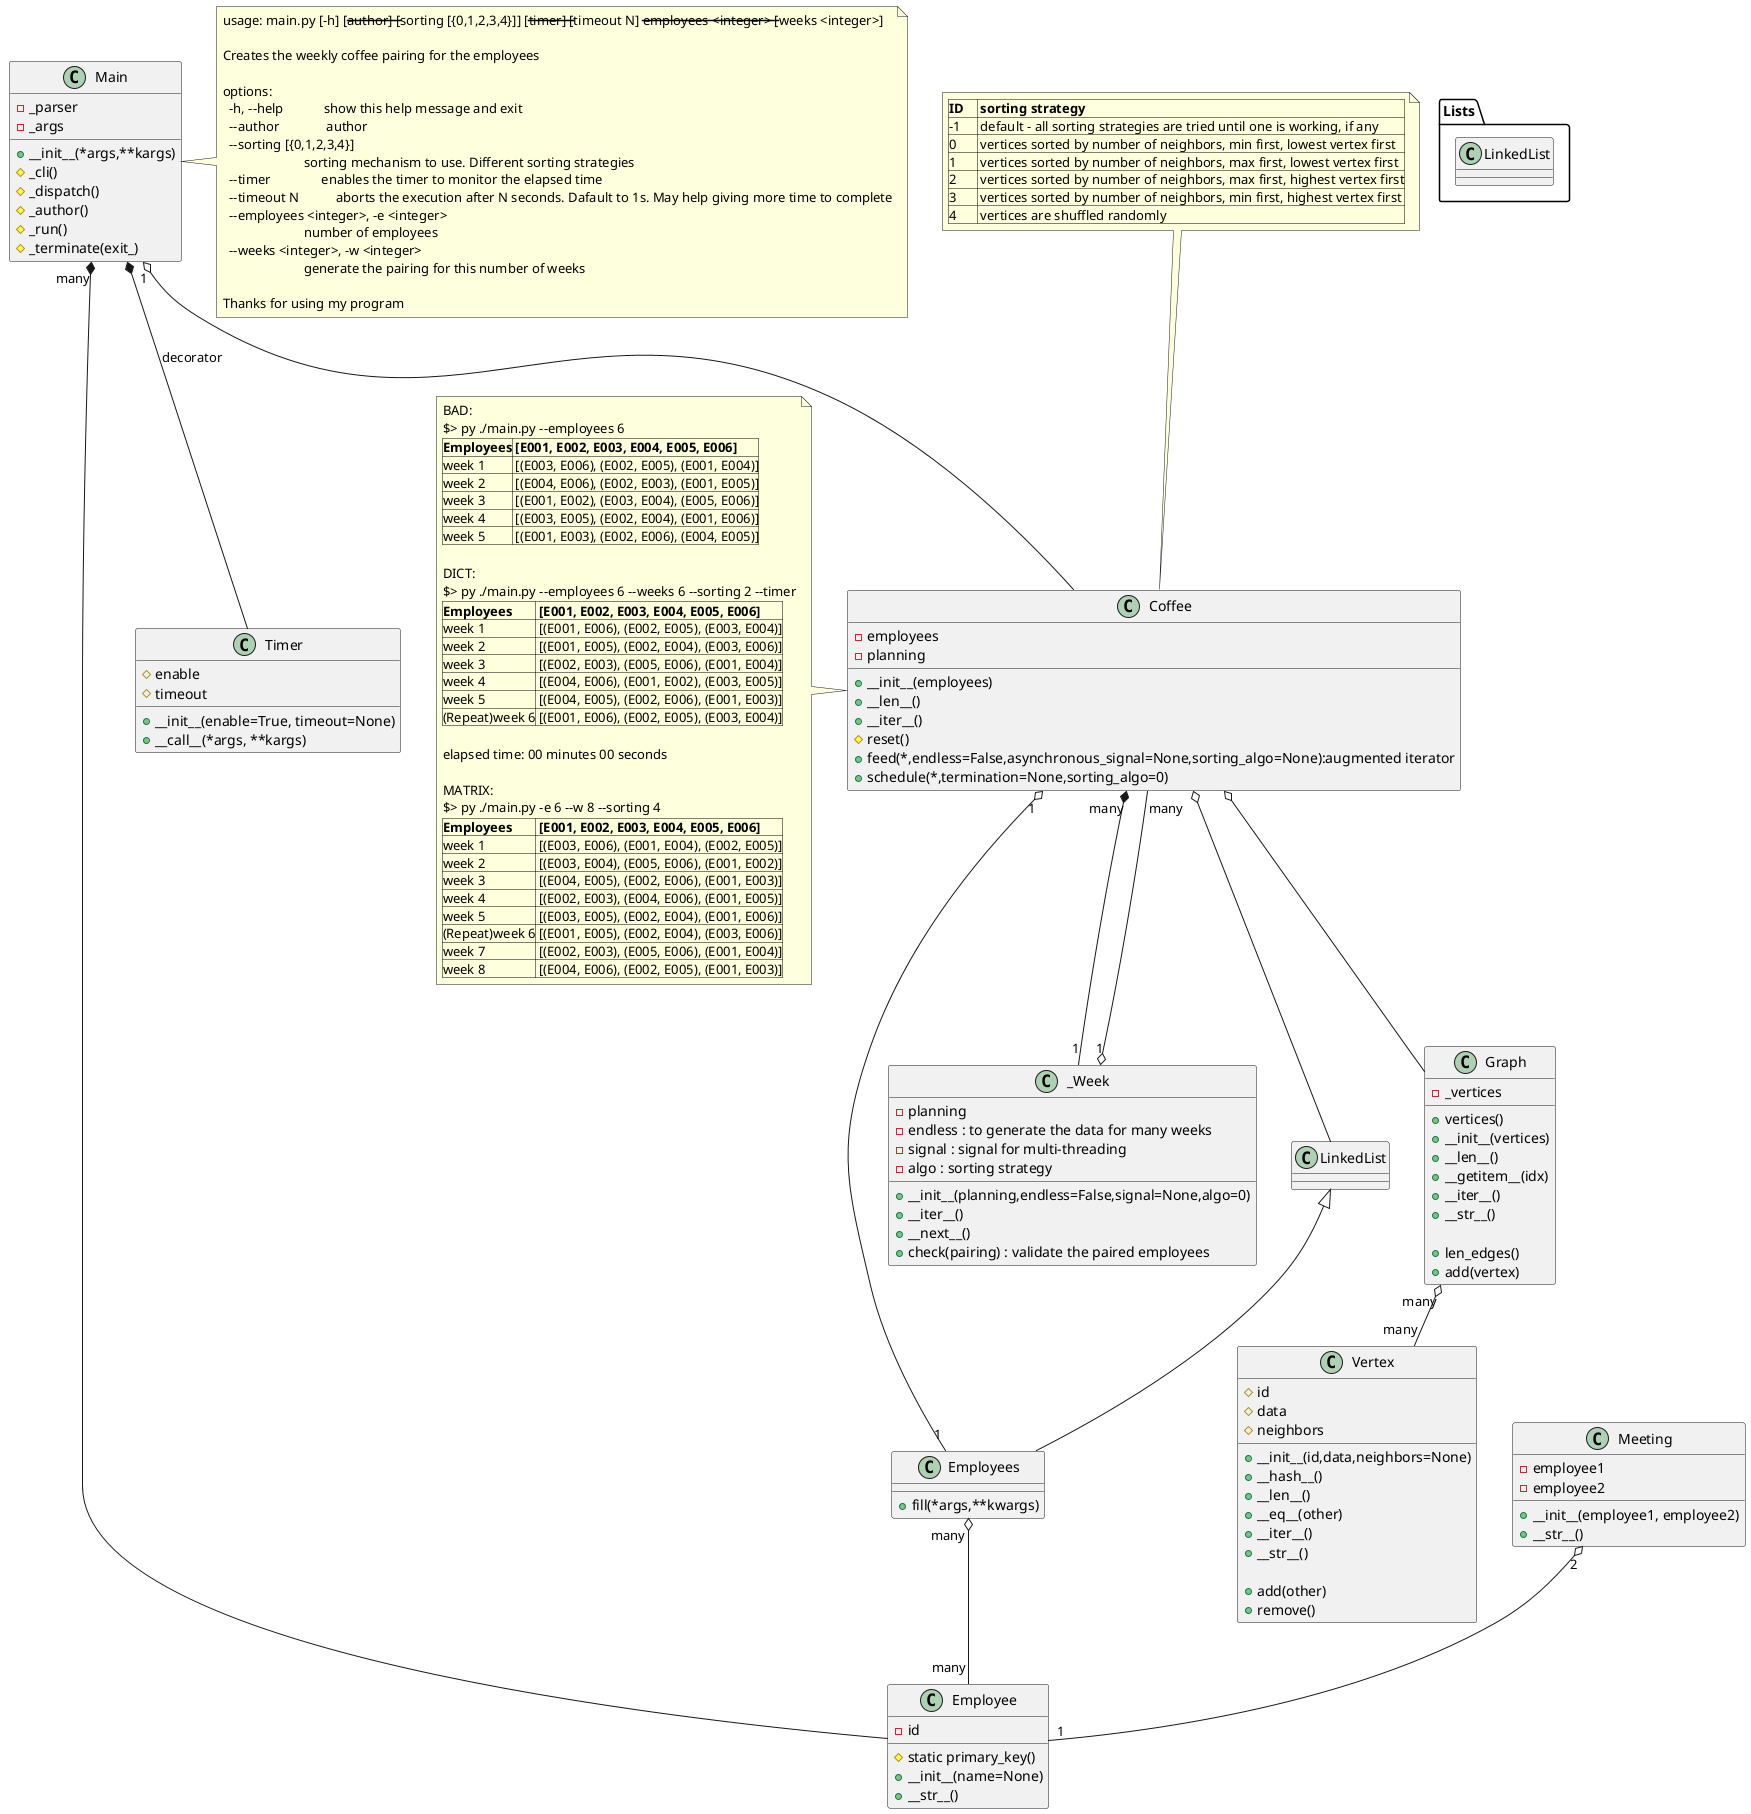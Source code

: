 ' Bertrand Blanc (Alan Turing)
@startuml

class Employee{
    - id

    # static primary_key()
    + __init__(name=None)
    + __str__()
}

class Employees{
    + fill(*args,**kwargs)
}
LinkedList <|-- Employees


class Meeting{
    - employee1
    - employee2

    + __init__(employee1, employee2)
    + __str__()
}
Meeting "2" o-- "1" Employee


class _Week {
    - planning
    - endless : to generate the data for many weeks
    - signal : signal for multi-threading
    - algo : sorting strategy

    + __init__(planning,endless=False,signal=None,algo=0)
    + __iter__()
    + __next__()
    + check(pairing) : validate the paired employees
}


class Coffee{
    - employees
    - planning

    + __init__(employees)
    + __len__()
    + __iter__()
    # reset()
    + feed(*,endless=False,asynchronous_signal=None,sorting_algo=None):augmented iterator 
    + schedule(*,termination=None,sorting_algo=0)

}

Coffee "many" *-- "1" _Week
_Week "1" o-- "many" Coffee
Coffee "1" o-- "1" Employees
Employees "many" o-- "many" Employee

package Lists {
    class LinkedList{
    }
}
Coffee o-- LinkedList

class Vertex{
    # id
    # data
    # neighbors

    + __init__(id,data,neighbors=None)
    + __hash__()
    + __len__()
    + __eq__(other)
    + __iter__()
    + __str__()

    + add(other)
    + remove()
}

class Graph{
    - _vertices

    + vertices()
    + __init__(vertices)
    + __len__()
    + __getitem__(idx)
    + __iter__()
    + __str__()

    + len_edges()
    + add(vertex)

}
Graph "many" o-- "many" Vertex
Coffee o-- Graph

class Main{
    - _parser
    - _args

    + __init__(*args,**kargs)
    # _cli()
    # _dispatch()
    # _author()
    # _run()
    # _terminate(exit_)
}

Main "many" *-- Employee
Main "1" o-- Coffee

class Timer{
    # enable
    # timeout

    + __init__(enable=True, timeout=None)
    + __call__(*args, **kargs)
}
Main *-- Timer: decorator


note left of Coffee
BAD:
$> py ./main.py --employees 6 
|=Employees|= [E001, E002, E003, E004, E005, E006]|
|week 1| [(E003, E006), (E002, E005), (E001, E004)]|
|week 2| [(E004, E006), (E002, E003), (E001, E005)]|
|week 3| [(E001, E002), (E003, E004), (E005, E006)]|
|week 4| [(E003, E005), (E002, E004), (E001, E006)]|
|week 5| [(E001, E003), (E002, E006), (E004, E005)]|

DICT:
$> py ./main.py --employees 6 &#45;&#45;weeks 6 &#45;&#45;sorting 2 &#45;&#45;timer
|=Employees|= [E001, E002, E003, E004, E005, E006]|
|week 1| [(E001, E006), (E002, E005), (E003, E004)]|
|week 2| [(E001, E005), (E002, E004), (E003, E006)]|
|week 3| [(E002, E003), (E005, E006), (E001, E004)]|
|week 4| [(E004, E006), (E001, E002), (E003, E005)]|
|week 5| [(E004, E005), (E002, E006), (E001, E003)]|
|(Repeat)week 6| [(E001, E006), (E002, E005), (E003, E004)]|

elapsed time: 00 minutes 00 seconds

MATRIX:
$> py ./main.py -e 6 &#45;&#45;w 8 &#45;&#45;sorting 4
|=Employees|= [E001, E002, E003, E004, E005, E006]|
|week 1| [(E003, E006), (E001, E004), (E002, E005)]|
|week 2| [(E003, E004), (E005, E006), (E001, E002)]|
|week 3| [(E004, E005), (E002, E006), (E001, E003)]|
|week 4| [(E002, E003), (E004, E006), (E001, E005)]|
|week 5| [(E003, E005), (E002, E004), (E001, E006)]|
|(Repeat)week 6| [(E001, E005), (E002, E004), (E003, E006)]|
|week 7| [(E002, E003), (E005, E006), (E001, E004)]|
|week 8| [(E004, E006), (E002, E005), (E001, E003)]|
end note


note right of Main
usage: main.py [-h] [--author] [--sorting [{0,1,2,3,4}]] [--timer] [--timeout N] --employees <integer> [--weeks <integer>]

Creates the weekly coffee pairing for the employees

options:
  -h, --help            show this help message and exit
  --author              author
  --sorting [{0,1,2,3,4}]
                        sorting mechanism to use. Different sorting strategies
  --timer               enables the timer to monitor the elapsed time
  --timeout N           aborts the execution after N seconds. Dafault to 1s. May help giving more time to complete
  --employees <integer>, -e <integer>
                        number of employees
  --weeks <integer>, -w <integer>
                        generate the pairing for this number of weeks

Thanks for using my program
end note


note top of Coffee
|=ID    |= sorting strategy|
|-1     | default - all sorting strategies are tried until one is working, if any|
|0      | vertices sorted by number of neighbors, min first, lowest vertex first|
|1      | vertices sorted by number of neighbors, max first, lowest vertex first|
|2      | vertices sorted by number of neighbors, max first, highest vertex first|
|3      | vertices sorted by number of neighbors, min first, highest vertex first|
|4      | vertices are shuffled randomly|
end note
@enduml